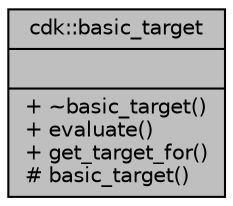 digraph "cdk::basic_target"
{
 // LATEX_PDF_SIZE
  edge [fontname="Helvetica",fontsize="10",labelfontname="Helvetica",labelfontsize="10"];
  node [fontname="Helvetica",fontsize="10",shape=record];
  Node1 [label="{cdk::basic_target\n||+ ~basic_target()\l+ evaluate()\l+ get_target_for()\l# basic_target()\l}",height=0.2,width=0.4,color="black", fillcolor="grey75", style="filled", fontcolor="black",tooltip=" "];
}
